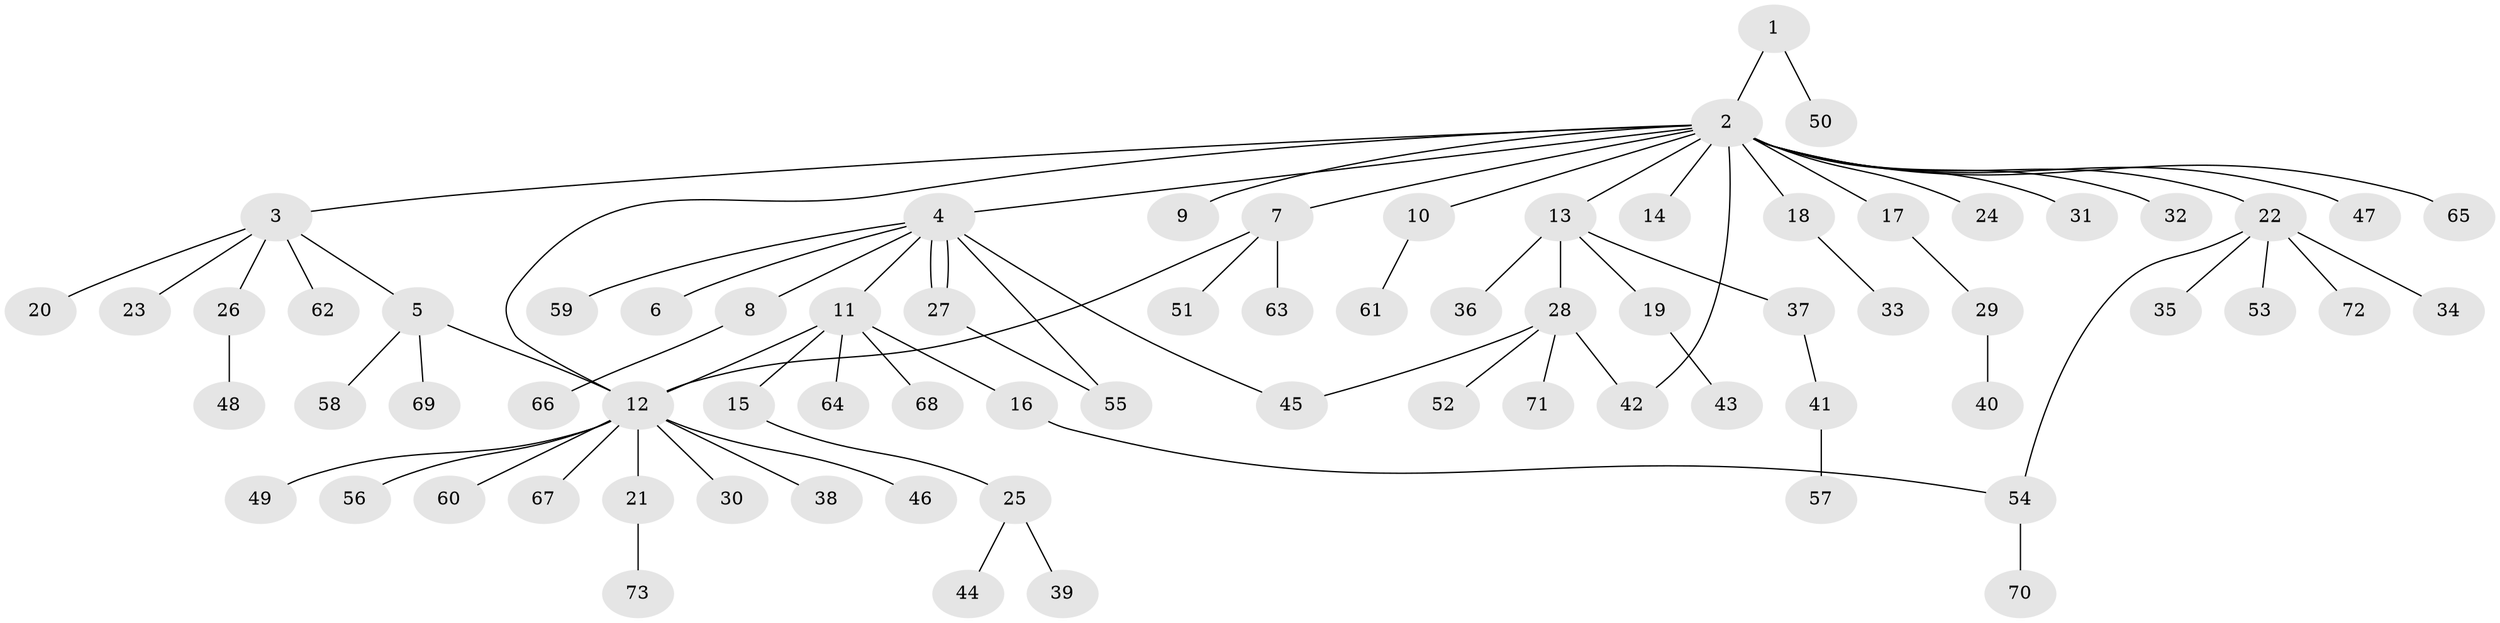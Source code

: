 // coarse degree distribution, {1: 0.6481481481481481, 17: 0.018518518518518517, 5: 0.09259259259259259, 8: 0.018518518518518517, 3: 0.037037037037037035, 2: 0.16666666666666666, 11: 0.018518518518518517}
// Generated by graph-tools (version 1.1) at 2025/23/03/03/25 07:23:49]
// undirected, 73 vertices, 80 edges
graph export_dot {
graph [start="1"]
  node [color=gray90,style=filled];
  1;
  2;
  3;
  4;
  5;
  6;
  7;
  8;
  9;
  10;
  11;
  12;
  13;
  14;
  15;
  16;
  17;
  18;
  19;
  20;
  21;
  22;
  23;
  24;
  25;
  26;
  27;
  28;
  29;
  30;
  31;
  32;
  33;
  34;
  35;
  36;
  37;
  38;
  39;
  40;
  41;
  42;
  43;
  44;
  45;
  46;
  47;
  48;
  49;
  50;
  51;
  52;
  53;
  54;
  55;
  56;
  57;
  58;
  59;
  60;
  61;
  62;
  63;
  64;
  65;
  66;
  67;
  68;
  69;
  70;
  71;
  72;
  73;
  1 -- 2;
  1 -- 50;
  2 -- 3;
  2 -- 4;
  2 -- 7;
  2 -- 9;
  2 -- 10;
  2 -- 12;
  2 -- 13;
  2 -- 14;
  2 -- 17;
  2 -- 18;
  2 -- 22;
  2 -- 24;
  2 -- 31;
  2 -- 32;
  2 -- 42;
  2 -- 47;
  2 -- 65;
  3 -- 5;
  3 -- 20;
  3 -- 23;
  3 -- 26;
  3 -- 62;
  4 -- 6;
  4 -- 8;
  4 -- 11;
  4 -- 27;
  4 -- 27;
  4 -- 45;
  4 -- 55;
  4 -- 59;
  5 -- 12;
  5 -- 58;
  5 -- 69;
  7 -- 12;
  7 -- 51;
  7 -- 63;
  8 -- 66;
  10 -- 61;
  11 -- 12;
  11 -- 15;
  11 -- 16;
  11 -- 64;
  11 -- 68;
  12 -- 21;
  12 -- 30;
  12 -- 38;
  12 -- 46;
  12 -- 49;
  12 -- 56;
  12 -- 60;
  12 -- 67;
  13 -- 19;
  13 -- 28;
  13 -- 36;
  13 -- 37;
  15 -- 25;
  16 -- 54;
  17 -- 29;
  18 -- 33;
  19 -- 43;
  21 -- 73;
  22 -- 34;
  22 -- 35;
  22 -- 53;
  22 -- 54;
  22 -- 72;
  25 -- 39;
  25 -- 44;
  26 -- 48;
  27 -- 55;
  28 -- 42;
  28 -- 45;
  28 -- 52;
  28 -- 71;
  29 -- 40;
  37 -- 41;
  41 -- 57;
  54 -- 70;
}
